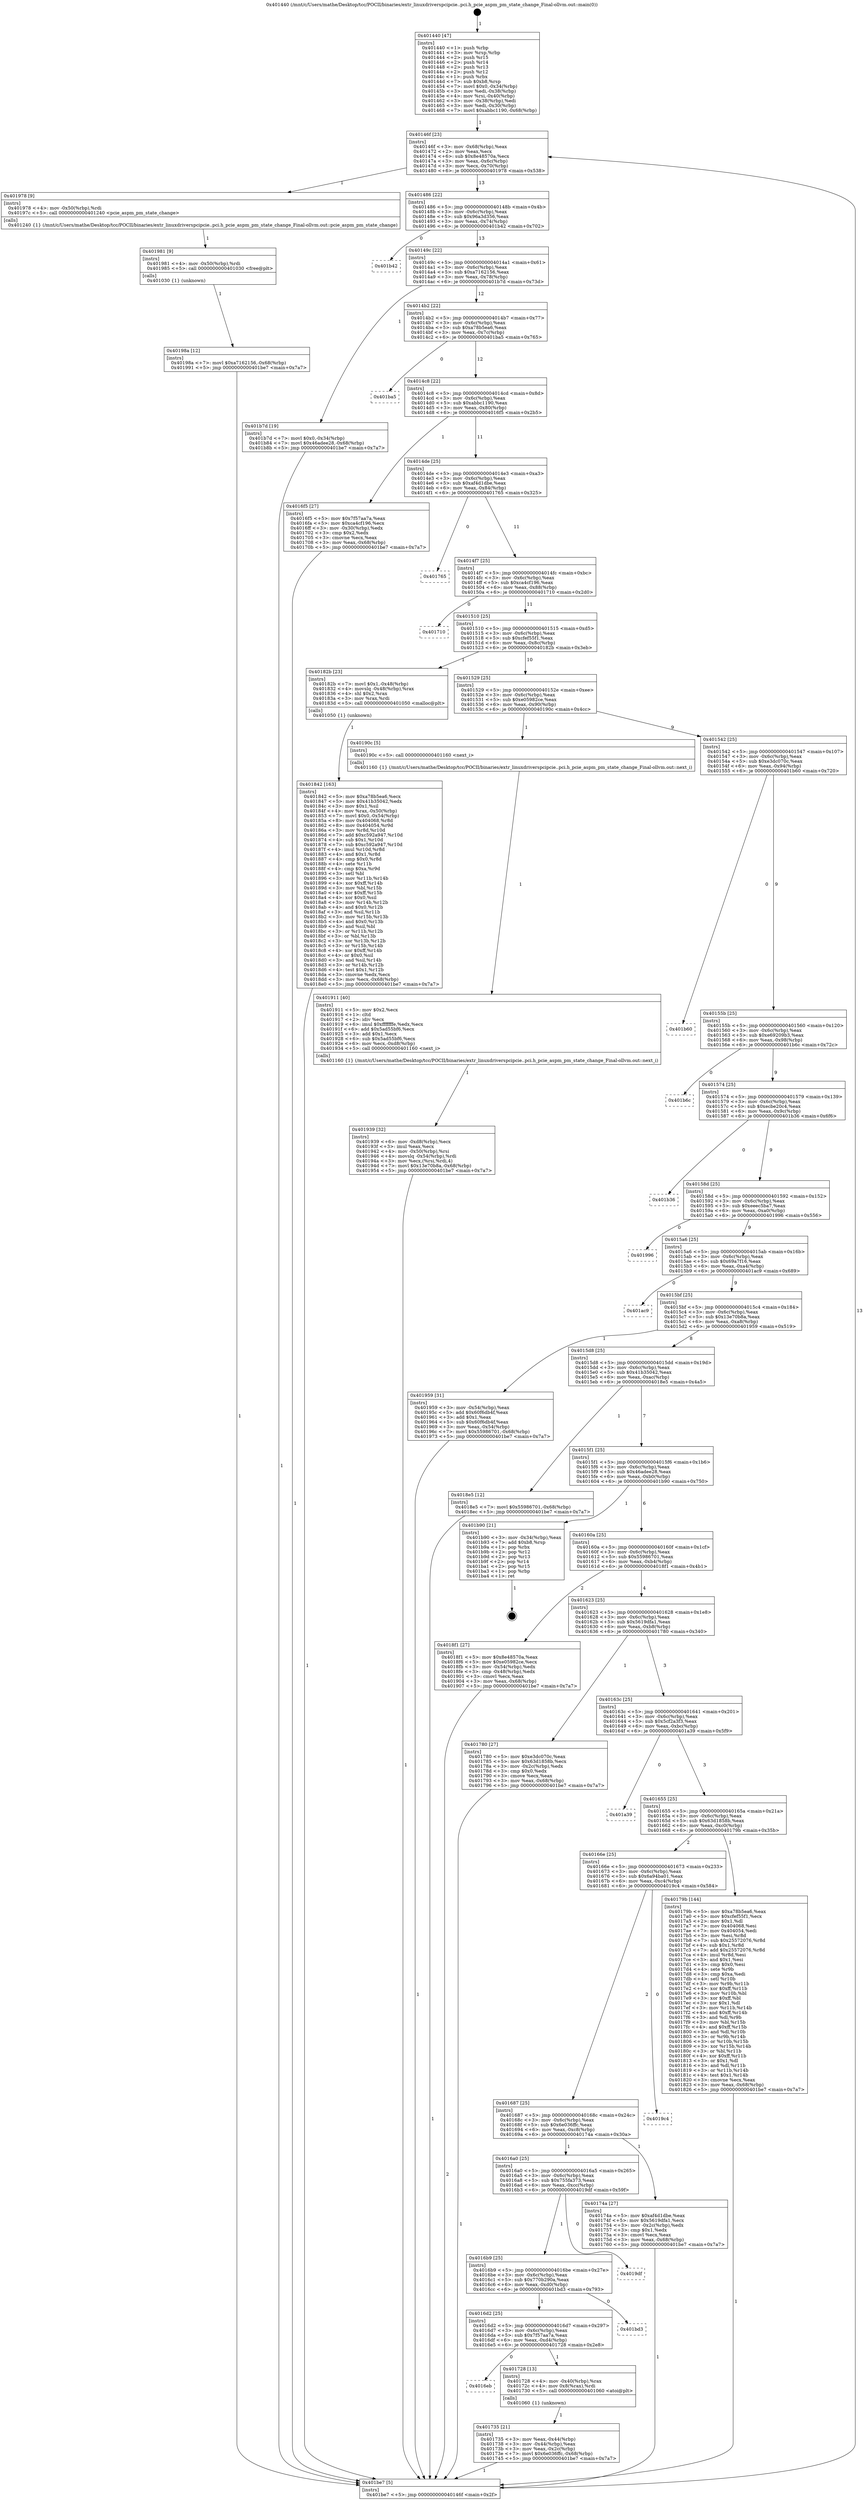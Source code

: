digraph "0x401440" {
  label = "0x401440 (/mnt/c/Users/mathe/Desktop/tcc/POCII/binaries/extr_linuxdriverspcipcie..pci.h_pcie_aspm_pm_state_change_Final-ollvm.out::main(0))"
  labelloc = "t"
  node[shape=record]

  Entry [label="",width=0.3,height=0.3,shape=circle,fillcolor=black,style=filled]
  "0x40146f" [label="{
     0x40146f [23]\l
     | [instrs]\l
     &nbsp;&nbsp;0x40146f \<+3\>: mov -0x68(%rbp),%eax\l
     &nbsp;&nbsp;0x401472 \<+2\>: mov %eax,%ecx\l
     &nbsp;&nbsp;0x401474 \<+6\>: sub $0x8e48570a,%ecx\l
     &nbsp;&nbsp;0x40147a \<+3\>: mov %eax,-0x6c(%rbp)\l
     &nbsp;&nbsp;0x40147d \<+3\>: mov %ecx,-0x70(%rbp)\l
     &nbsp;&nbsp;0x401480 \<+6\>: je 0000000000401978 \<main+0x538\>\l
  }"]
  "0x401978" [label="{
     0x401978 [9]\l
     | [instrs]\l
     &nbsp;&nbsp;0x401978 \<+4\>: mov -0x50(%rbp),%rdi\l
     &nbsp;&nbsp;0x40197c \<+5\>: call 0000000000401240 \<pcie_aspm_pm_state_change\>\l
     | [calls]\l
     &nbsp;&nbsp;0x401240 \{1\} (/mnt/c/Users/mathe/Desktop/tcc/POCII/binaries/extr_linuxdriverspcipcie..pci.h_pcie_aspm_pm_state_change_Final-ollvm.out::pcie_aspm_pm_state_change)\l
  }"]
  "0x401486" [label="{
     0x401486 [22]\l
     | [instrs]\l
     &nbsp;&nbsp;0x401486 \<+5\>: jmp 000000000040148b \<main+0x4b\>\l
     &nbsp;&nbsp;0x40148b \<+3\>: mov -0x6c(%rbp),%eax\l
     &nbsp;&nbsp;0x40148e \<+5\>: sub $0x96a3d356,%eax\l
     &nbsp;&nbsp;0x401493 \<+3\>: mov %eax,-0x74(%rbp)\l
     &nbsp;&nbsp;0x401496 \<+6\>: je 0000000000401b42 \<main+0x702\>\l
  }"]
  Exit [label="",width=0.3,height=0.3,shape=circle,fillcolor=black,style=filled,peripheries=2]
  "0x401b42" [label="{
     0x401b42\l
  }", style=dashed]
  "0x40149c" [label="{
     0x40149c [22]\l
     | [instrs]\l
     &nbsp;&nbsp;0x40149c \<+5\>: jmp 00000000004014a1 \<main+0x61\>\l
     &nbsp;&nbsp;0x4014a1 \<+3\>: mov -0x6c(%rbp),%eax\l
     &nbsp;&nbsp;0x4014a4 \<+5\>: sub $0xa7162156,%eax\l
     &nbsp;&nbsp;0x4014a9 \<+3\>: mov %eax,-0x78(%rbp)\l
     &nbsp;&nbsp;0x4014ac \<+6\>: je 0000000000401b7d \<main+0x73d\>\l
  }"]
  "0x40198a" [label="{
     0x40198a [12]\l
     | [instrs]\l
     &nbsp;&nbsp;0x40198a \<+7\>: movl $0xa7162156,-0x68(%rbp)\l
     &nbsp;&nbsp;0x401991 \<+5\>: jmp 0000000000401be7 \<main+0x7a7\>\l
  }"]
  "0x401b7d" [label="{
     0x401b7d [19]\l
     | [instrs]\l
     &nbsp;&nbsp;0x401b7d \<+7\>: movl $0x0,-0x34(%rbp)\l
     &nbsp;&nbsp;0x401b84 \<+7\>: movl $0x46adee28,-0x68(%rbp)\l
     &nbsp;&nbsp;0x401b8b \<+5\>: jmp 0000000000401be7 \<main+0x7a7\>\l
  }"]
  "0x4014b2" [label="{
     0x4014b2 [22]\l
     | [instrs]\l
     &nbsp;&nbsp;0x4014b2 \<+5\>: jmp 00000000004014b7 \<main+0x77\>\l
     &nbsp;&nbsp;0x4014b7 \<+3\>: mov -0x6c(%rbp),%eax\l
     &nbsp;&nbsp;0x4014ba \<+5\>: sub $0xa78b5ea6,%eax\l
     &nbsp;&nbsp;0x4014bf \<+3\>: mov %eax,-0x7c(%rbp)\l
     &nbsp;&nbsp;0x4014c2 \<+6\>: je 0000000000401ba5 \<main+0x765\>\l
  }"]
  "0x401981" [label="{
     0x401981 [9]\l
     | [instrs]\l
     &nbsp;&nbsp;0x401981 \<+4\>: mov -0x50(%rbp),%rdi\l
     &nbsp;&nbsp;0x401985 \<+5\>: call 0000000000401030 \<free@plt\>\l
     | [calls]\l
     &nbsp;&nbsp;0x401030 \{1\} (unknown)\l
  }"]
  "0x401ba5" [label="{
     0x401ba5\l
  }", style=dashed]
  "0x4014c8" [label="{
     0x4014c8 [22]\l
     | [instrs]\l
     &nbsp;&nbsp;0x4014c8 \<+5\>: jmp 00000000004014cd \<main+0x8d\>\l
     &nbsp;&nbsp;0x4014cd \<+3\>: mov -0x6c(%rbp),%eax\l
     &nbsp;&nbsp;0x4014d0 \<+5\>: sub $0xabbc1190,%eax\l
     &nbsp;&nbsp;0x4014d5 \<+3\>: mov %eax,-0x80(%rbp)\l
     &nbsp;&nbsp;0x4014d8 \<+6\>: je 00000000004016f5 \<main+0x2b5\>\l
  }"]
  "0x401939" [label="{
     0x401939 [32]\l
     | [instrs]\l
     &nbsp;&nbsp;0x401939 \<+6\>: mov -0xd8(%rbp),%ecx\l
     &nbsp;&nbsp;0x40193f \<+3\>: imul %eax,%ecx\l
     &nbsp;&nbsp;0x401942 \<+4\>: mov -0x50(%rbp),%rsi\l
     &nbsp;&nbsp;0x401946 \<+4\>: movslq -0x54(%rbp),%rdi\l
     &nbsp;&nbsp;0x40194a \<+3\>: mov %ecx,(%rsi,%rdi,4)\l
     &nbsp;&nbsp;0x40194d \<+7\>: movl $0x13e70b8a,-0x68(%rbp)\l
     &nbsp;&nbsp;0x401954 \<+5\>: jmp 0000000000401be7 \<main+0x7a7\>\l
  }"]
  "0x4016f5" [label="{
     0x4016f5 [27]\l
     | [instrs]\l
     &nbsp;&nbsp;0x4016f5 \<+5\>: mov $0x7f57aa7a,%eax\l
     &nbsp;&nbsp;0x4016fa \<+5\>: mov $0xca4cf196,%ecx\l
     &nbsp;&nbsp;0x4016ff \<+3\>: mov -0x30(%rbp),%edx\l
     &nbsp;&nbsp;0x401702 \<+3\>: cmp $0x2,%edx\l
     &nbsp;&nbsp;0x401705 \<+3\>: cmovne %ecx,%eax\l
     &nbsp;&nbsp;0x401708 \<+3\>: mov %eax,-0x68(%rbp)\l
     &nbsp;&nbsp;0x40170b \<+5\>: jmp 0000000000401be7 \<main+0x7a7\>\l
  }"]
  "0x4014de" [label="{
     0x4014de [25]\l
     | [instrs]\l
     &nbsp;&nbsp;0x4014de \<+5\>: jmp 00000000004014e3 \<main+0xa3\>\l
     &nbsp;&nbsp;0x4014e3 \<+3\>: mov -0x6c(%rbp),%eax\l
     &nbsp;&nbsp;0x4014e6 \<+5\>: sub $0xaf4d1dbe,%eax\l
     &nbsp;&nbsp;0x4014eb \<+6\>: mov %eax,-0x84(%rbp)\l
     &nbsp;&nbsp;0x4014f1 \<+6\>: je 0000000000401765 \<main+0x325\>\l
  }"]
  "0x401be7" [label="{
     0x401be7 [5]\l
     | [instrs]\l
     &nbsp;&nbsp;0x401be7 \<+5\>: jmp 000000000040146f \<main+0x2f\>\l
  }"]
  "0x401440" [label="{
     0x401440 [47]\l
     | [instrs]\l
     &nbsp;&nbsp;0x401440 \<+1\>: push %rbp\l
     &nbsp;&nbsp;0x401441 \<+3\>: mov %rsp,%rbp\l
     &nbsp;&nbsp;0x401444 \<+2\>: push %r15\l
     &nbsp;&nbsp;0x401446 \<+2\>: push %r14\l
     &nbsp;&nbsp;0x401448 \<+2\>: push %r13\l
     &nbsp;&nbsp;0x40144a \<+2\>: push %r12\l
     &nbsp;&nbsp;0x40144c \<+1\>: push %rbx\l
     &nbsp;&nbsp;0x40144d \<+7\>: sub $0xb8,%rsp\l
     &nbsp;&nbsp;0x401454 \<+7\>: movl $0x0,-0x34(%rbp)\l
     &nbsp;&nbsp;0x40145b \<+3\>: mov %edi,-0x38(%rbp)\l
     &nbsp;&nbsp;0x40145e \<+4\>: mov %rsi,-0x40(%rbp)\l
     &nbsp;&nbsp;0x401462 \<+3\>: mov -0x38(%rbp),%edi\l
     &nbsp;&nbsp;0x401465 \<+3\>: mov %edi,-0x30(%rbp)\l
     &nbsp;&nbsp;0x401468 \<+7\>: movl $0xabbc1190,-0x68(%rbp)\l
  }"]
  "0x401911" [label="{
     0x401911 [40]\l
     | [instrs]\l
     &nbsp;&nbsp;0x401911 \<+5\>: mov $0x2,%ecx\l
     &nbsp;&nbsp;0x401916 \<+1\>: cltd\l
     &nbsp;&nbsp;0x401917 \<+2\>: idiv %ecx\l
     &nbsp;&nbsp;0x401919 \<+6\>: imul $0xfffffffe,%edx,%ecx\l
     &nbsp;&nbsp;0x40191f \<+6\>: add $0x5ad55bf6,%ecx\l
     &nbsp;&nbsp;0x401925 \<+3\>: add $0x1,%ecx\l
     &nbsp;&nbsp;0x401928 \<+6\>: sub $0x5ad55bf6,%ecx\l
     &nbsp;&nbsp;0x40192e \<+6\>: mov %ecx,-0xd8(%rbp)\l
     &nbsp;&nbsp;0x401934 \<+5\>: call 0000000000401160 \<next_i\>\l
     | [calls]\l
     &nbsp;&nbsp;0x401160 \{1\} (/mnt/c/Users/mathe/Desktop/tcc/POCII/binaries/extr_linuxdriverspcipcie..pci.h_pcie_aspm_pm_state_change_Final-ollvm.out::next_i)\l
  }"]
  "0x401765" [label="{
     0x401765\l
  }", style=dashed]
  "0x4014f7" [label="{
     0x4014f7 [25]\l
     | [instrs]\l
     &nbsp;&nbsp;0x4014f7 \<+5\>: jmp 00000000004014fc \<main+0xbc\>\l
     &nbsp;&nbsp;0x4014fc \<+3\>: mov -0x6c(%rbp),%eax\l
     &nbsp;&nbsp;0x4014ff \<+5\>: sub $0xca4cf196,%eax\l
     &nbsp;&nbsp;0x401504 \<+6\>: mov %eax,-0x88(%rbp)\l
     &nbsp;&nbsp;0x40150a \<+6\>: je 0000000000401710 \<main+0x2d0\>\l
  }"]
  "0x401842" [label="{
     0x401842 [163]\l
     | [instrs]\l
     &nbsp;&nbsp;0x401842 \<+5\>: mov $0xa78b5ea6,%ecx\l
     &nbsp;&nbsp;0x401847 \<+5\>: mov $0x41b35042,%edx\l
     &nbsp;&nbsp;0x40184c \<+3\>: mov $0x1,%sil\l
     &nbsp;&nbsp;0x40184f \<+4\>: mov %rax,-0x50(%rbp)\l
     &nbsp;&nbsp;0x401853 \<+7\>: movl $0x0,-0x54(%rbp)\l
     &nbsp;&nbsp;0x40185a \<+8\>: mov 0x404068,%r8d\l
     &nbsp;&nbsp;0x401862 \<+8\>: mov 0x404054,%r9d\l
     &nbsp;&nbsp;0x40186a \<+3\>: mov %r8d,%r10d\l
     &nbsp;&nbsp;0x40186d \<+7\>: add $0xc592a947,%r10d\l
     &nbsp;&nbsp;0x401874 \<+4\>: sub $0x1,%r10d\l
     &nbsp;&nbsp;0x401878 \<+7\>: sub $0xc592a947,%r10d\l
     &nbsp;&nbsp;0x40187f \<+4\>: imul %r10d,%r8d\l
     &nbsp;&nbsp;0x401883 \<+4\>: and $0x1,%r8d\l
     &nbsp;&nbsp;0x401887 \<+4\>: cmp $0x0,%r8d\l
     &nbsp;&nbsp;0x40188b \<+4\>: sete %r11b\l
     &nbsp;&nbsp;0x40188f \<+4\>: cmp $0xa,%r9d\l
     &nbsp;&nbsp;0x401893 \<+3\>: setl %bl\l
     &nbsp;&nbsp;0x401896 \<+3\>: mov %r11b,%r14b\l
     &nbsp;&nbsp;0x401899 \<+4\>: xor $0xff,%r14b\l
     &nbsp;&nbsp;0x40189d \<+3\>: mov %bl,%r15b\l
     &nbsp;&nbsp;0x4018a0 \<+4\>: xor $0xff,%r15b\l
     &nbsp;&nbsp;0x4018a4 \<+4\>: xor $0x0,%sil\l
     &nbsp;&nbsp;0x4018a8 \<+3\>: mov %r14b,%r12b\l
     &nbsp;&nbsp;0x4018ab \<+4\>: and $0x0,%r12b\l
     &nbsp;&nbsp;0x4018af \<+3\>: and %sil,%r11b\l
     &nbsp;&nbsp;0x4018b2 \<+3\>: mov %r15b,%r13b\l
     &nbsp;&nbsp;0x4018b5 \<+4\>: and $0x0,%r13b\l
     &nbsp;&nbsp;0x4018b9 \<+3\>: and %sil,%bl\l
     &nbsp;&nbsp;0x4018bc \<+3\>: or %r11b,%r12b\l
     &nbsp;&nbsp;0x4018bf \<+3\>: or %bl,%r13b\l
     &nbsp;&nbsp;0x4018c2 \<+3\>: xor %r13b,%r12b\l
     &nbsp;&nbsp;0x4018c5 \<+3\>: or %r15b,%r14b\l
     &nbsp;&nbsp;0x4018c8 \<+4\>: xor $0xff,%r14b\l
     &nbsp;&nbsp;0x4018cc \<+4\>: or $0x0,%sil\l
     &nbsp;&nbsp;0x4018d0 \<+3\>: and %sil,%r14b\l
     &nbsp;&nbsp;0x4018d3 \<+3\>: or %r14b,%r12b\l
     &nbsp;&nbsp;0x4018d6 \<+4\>: test $0x1,%r12b\l
     &nbsp;&nbsp;0x4018da \<+3\>: cmovne %edx,%ecx\l
     &nbsp;&nbsp;0x4018dd \<+3\>: mov %ecx,-0x68(%rbp)\l
     &nbsp;&nbsp;0x4018e0 \<+5\>: jmp 0000000000401be7 \<main+0x7a7\>\l
  }"]
  "0x401710" [label="{
     0x401710\l
  }", style=dashed]
  "0x401510" [label="{
     0x401510 [25]\l
     | [instrs]\l
     &nbsp;&nbsp;0x401510 \<+5\>: jmp 0000000000401515 \<main+0xd5\>\l
     &nbsp;&nbsp;0x401515 \<+3\>: mov -0x6c(%rbp),%eax\l
     &nbsp;&nbsp;0x401518 \<+5\>: sub $0xcfef55f1,%eax\l
     &nbsp;&nbsp;0x40151d \<+6\>: mov %eax,-0x8c(%rbp)\l
     &nbsp;&nbsp;0x401523 \<+6\>: je 000000000040182b \<main+0x3eb\>\l
  }"]
  "0x401735" [label="{
     0x401735 [21]\l
     | [instrs]\l
     &nbsp;&nbsp;0x401735 \<+3\>: mov %eax,-0x44(%rbp)\l
     &nbsp;&nbsp;0x401738 \<+3\>: mov -0x44(%rbp),%eax\l
     &nbsp;&nbsp;0x40173b \<+3\>: mov %eax,-0x2c(%rbp)\l
     &nbsp;&nbsp;0x40173e \<+7\>: movl $0x6e036ffc,-0x68(%rbp)\l
     &nbsp;&nbsp;0x401745 \<+5\>: jmp 0000000000401be7 \<main+0x7a7\>\l
  }"]
  "0x40182b" [label="{
     0x40182b [23]\l
     | [instrs]\l
     &nbsp;&nbsp;0x40182b \<+7\>: movl $0x1,-0x48(%rbp)\l
     &nbsp;&nbsp;0x401832 \<+4\>: movslq -0x48(%rbp),%rax\l
     &nbsp;&nbsp;0x401836 \<+4\>: shl $0x2,%rax\l
     &nbsp;&nbsp;0x40183a \<+3\>: mov %rax,%rdi\l
     &nbsp;&nbsp;0x40183d \<+5\>: call 0000000000401050 \<malloc@plt\>\l
     | [calls]\l
     &nbsp;&nbsp;0x401050 \{1\} (unknown)\l
  }"]
  "0x401529" [label="{
     0x401529 [25]\l
     | [instrs]\l
     &nbsp;&nbsp;0x401529 \<+5\>: jmp 000000000040152e \<main+0xee\>\l
     &nbsp;&nbsp;0x40152e \<+3\>: mov -0x6c(%rbp),%eax\l
     &nbsp;&nbsp;0x401531 \<+5\>: sub $0xe05982ce,%eax\l
     &nbsp;&nbsp;0x401536 \<+6\>: mov %eax,-0x90(%rbp)\l
     &nbsp;&nbsp;0x40153c \<+6\>: je 000000000040190c \<main+0x4cc\>\l
  }"]
  "0x4016eb" [label="{
     0x4016eb\l
  }", style=dashed]
  "0x40190c" [label="{
     0x40190c [5]\l
     | [instrs]\l
     &nbsp;&nbsp;0x40190c \<+5\>: call 0000000000401160 \<next_i\>\l
     | [calls]\l
     &nbsp;&nbsp;0x401160 \{1\} (/mnt/c/Users/mathe/Desktop/tcc/POCII/binaries/extr_linuxdriverspcipcie..pci.h_pcie_aspm_pm_state_change_Final-ollvm.out::next_i)\l
  }"]
  "0x401542" [label="{
     0x401542 [25]\l
     | [instrs]\l
     &nbsp;&nbsp;0x401542 \<+5\>: jmp 0000000000401547 \<main+0x107\>\l
     &nbsp;&nbsp;0x401547 \<+3\>: mov -0x6c(%rbp),%eax\l
     &nbsp;&nbsp;0x40154a \<+5\>: sub $0xe3dc070c,%eax\l
     &nbsp;&nbsp;0x40154f \<+6\>: mov %eax,-0x94(%rbp)\l
     &nbsp;&nbsp;0x401555 \<+6\>: je 0000000000401b60 \<main+0x720\>\l
  }"]
  "0x401728" [label="{
     0x401728 [13]\l
     | [instrs]\l
     &nbsp;&nbsp;0x401728 \<+4\>: mov -0x40(%rbp),%rax\l
     &nbsp;&nbsp;0x40172c \<+4\>: mov 0x8(%rax),%rdi\l
     &nbsp;&nbsp;0x401730 \<+5\>: call 0000000000401060 \<atoi@plt\>\l
     | [calls]\l
     &nbsp;&nbsp;0x401060 \{1\} (unknown)\l
  }"]
  "0x401b60" [label="{
     0x401b60\l
  }", style=dashed]
  "0x40155b" [label="{
     0x40155b [25]\l
     | [instrs]\l
     &nbsp;&nbsp;0x40155b \<+5\>: jmp 0000000000401560 \<main+0x120\>\l
     &nbsp;&nbsp;0x401560 \<+3\>: mov -0x6c(%rbp),%eax\l
     &nbsp;&nbsp;0x401563 \<+5\>: sub $0xe69209b3,%eax\l
     &nbsp;&nbsp;0x401568 \<+6\>: mov %eax,-0x98(%rbp)\l
     &nbsp;&nbsp;0x40156e \<+6\>: je 0000000000401b6c \<main+0x72c\>\l
  }"]
  "0x4016d2" [label="{
     0x4016d2 [25]\l
     | [instrs]\l
     &nbsp;&nbsp;0x4016d2 \<+5\>: jmp 00000000004016d7 \<main+0x297\>\l
     &nbsp;&nbsp;0x4016d7 \<+3\>: mov -0x6c(%rbp),%eax\l
     &nbsp;&nbsp;0x4016da \<+5\>: sub $0x7f57aa7a,%eax\l
     &nbsp;&nbsp;0x4016df \<+6\>: mov %eax,-0xd4(%rbp)\l
     &nbsp;&nbsp;0x4016e5 \<+6\>: je 0000000000401728 \<main+0x2e8\>\l
  }"]
  "0x401b6c" [label="{
     0x401b6c\l
  }", style=dashed]
  "0x401574" [label="{
     0x401574 [25]\l
     | [instrs]\l
     &nbsp;&nbsp;0x401574 \<+5\>: jmp 0000000000401579 \<main+0x139\>\l
     &nbsp;&nbsp;0x401579 \<+3\>: mov -0x6c(%rbp),%eax\l
     &nbsp;&nbsp;0x40157c \<+5\>: sub $0xecbe20c4,%eax\l
     &nbsp;&nbsp;0x401581 \<+6\>: mov %eax,-0x9c(%rbp)\l
     &nbsp;&nbsp;0x401587 \<+6\>: je 0000000000401b36 \<main+0x6f6\>\l
  }"]
  "0x401bd3" [label="{
     0x401bd3\l
  }", style=dashed]
  "0x401b36" [label="{
     0x401b36\l
  }", style=dashed]
  "0x40158d" [label="{
     0x40158d [25]\l
     | [instrs]\l
     &nbsp;&nbsp;0x40158d \<+5\>: jmp 0000000000401592 \<main+0x152\>\l
     &nbsp;&nbsp;0x401592 \<+3\>: mov -0x6c(%rbp),%eax\l
     &nbsp;&nbsp;0x401595 \<+5\>: sub $0xeeec5ba7,%eax\l
     &nbsp;&nbsp;0x40159a \<+6\>: mov %eax,-0xa0(%rbp)\l
     &nbsp;&nbsp;0x4015a0 \<+6\>: je 0000000000401996 \<main+0x556\>\l
  }"]
  "0x4016b9" [label="{
     0x4016b9 [25]\l
     | [instrs]\l
     &nbsp;&nbsp;0x4016b9 \<+5\>: jmp 00000000004016be \<main+0x27e\>\l
     &nbsp;&nbsp;0x4016be \<+3\>: mov -0x6c(%rbp),%eax\l
     &nbsp;&nbsp;0x4016c1 \<+5\>: sub $0x770b290a,%eax\l
     &nbsp;&nbsp;0x4016c6 \<+6\>: mov %eax,-0xd0(%rbp)\l
     &nbsp;&nbsp;0x4016cc \<+6\>: je 0000000000401bd3 \<main+0x793\>\l
  }"]
  "0x401996" [label="{
     0x401996\l
  }", style=dashed]
  "0x4015a6" [label="{
     0x4015a6 [25]\l
     | [instrs]\l
     &nbsp;&nbsp;0x4015a6 \<+5\>: jmp 00000000004015ab \<main+0x16b\>\l
     &nbsp;&nbsp;0x4015ab \<+3\>: mov -0x6c(%rbp),%eax\l
     &nbsp;&nbsp;0x4015ae \<+5\>: sub $0x69a7f16,%eax\l
     &nbsp;&nbsp;0x4015b3 \<+6\>: mov %eax,-0xa4(%rbp)\l
     &nbsp;&nbsp;0x4015b9 \<+6\>: je 0000000000401ac9 \<main+0x689\>\l
  }"]
  "0x4019df" [label="{
     0x4019df\l
  }", style=dashed]
  "0x401ac9" [label="{
     0x401ac9\l
  }", style=dashed]
  "0x4015bf" [label="{
     0x4015bf [25]\l
     | [instrs]\l
     &nbsp;&nbsp;0x4015bf \<+5\>: jmp 00000000004015c4 \<main+0x184\>\l
     &nbsp;&nbsp;0x4015c4 \<+3\>: mov -0x6c(%rbp),%eax\l
     &nbsp;&nbsp;0x4015c7 \<+5\>: sub $0x13e70b8a,%eax\l
     &nbsp;&nbsp;0x4015cc \<+6\>: mov %eax,-0xa8(%rbp)\l
     &nbsp;&nbsp;0x4015d2 \<+6\>: je 0000000000401959 \<main+0x519\>\l
  }"]
  "0x4016a0" [label="{
     0x4016a0 [25]\l
     | [instrs]\l
     &nbsp;&nbsp;0x4016a0 \<+5\>: jmp 00000000004016a5 \<main+0x265\>\l
     &nbsp;&nbsp;0x4016a5 \<+3\>: mov -0x6c(%rbp),%eax\l
     &nbsp;&nbsp;0x4016a8 \<+5\>: sub $0x755fa373,%eax\l
     &nbsp;&nbsp;0x4016ad \<+6\>: mov %eax,-0xcc(%rbp)\l
     &nbsp;&nbsp;0x4016b3 \<+6\>: je 00000000004019df \<main+0x59f\>\l
  }"]
  "0x401959" [label="{
     0x401959 [31]\l
     | [instrs]\l
     &nbsp;&nbsp;0x401959 \<+3\>: mov -0x54(%rbp),%eax\l
     &nbsp;&nbsp;0x40195c \<+5\>: add $0x60f6db4f,%eax\l
     &nbsp;&nbsp;0x401961 \<+3\>: add $0x1,%eax\l
     &nbsp;&nbsp;0x401964 \<+5\>: sub $0x60f6db4f,%eax\l
     &nbsp;&nbsp;0x401969 \<+3\>: mov %eax,-0x54(%rbp)\l
     &nbsp;&nbsp;0x40196c \<+7\>: movl $0x55986701,-0x68(%rbp)\l
     &nbsp;&nbsp;0x401973 \<+5\>: jmp 0000000000401be7 \<main+0x7a7\>\l
  }"]
  "0x4015d8" [label="{
     0x4015d8 [25]\l
     | [instrs]\l
     &nbsp;&nbsp;0x4015d8 \<+5\>: jmp 00000000004015dd \<main+0x19d\>\l
     &nbsp;&nbsp;0x4015dd \<+3\>: mov -0x6c(%rbp),%eax\l
     &nbsp;&nbsp;0x4015e0 \<+5\>: sub $0x41b35042,%eax\l
     &nbsp;&nbsp;0x4015e5 \<+6\>: mov %eax,-0xac(%rbp)\l
     &nbsp;&nbsp;0x4015eb \<+6\>: je 00000000004018e5 \<main+0x4a5\>\l
  }"]
  "0x40174a" [label="{
     0x40174a [27]\l
     | [instrs]\l
     &nbsp;&nbsp;0x40174a \<+5\>: mov $0xaf4d1dbe,%eax\l
     &nbsp;&nbsp;0x40174f \<+5\>: mov $0x5619dfa1,%ecx\l
     &nbsp;&nbsp;0x401754 \<+3\>: mov -0x2c(%rbp),%edx\l
     &nbsp;&nbsp;0x401757 \<+3\>: cmp $0x1,%edx\l
     &nbsp;&nbsp;0x40175a \<+3\>: cmovl %ecx,%eax\l
     &nbsp;&nbsp;0x40175d \<+3\>: mov %eax,-0x68(%rbp)\l
     &nbsp;&nbsp;0x401760 \<+5\>: jmp 0000000000401be7 \<main+0x7a7\>\l
  }"]
  "0x4018e5" [label="{
     0x4018e5 [12]\l
     | [instrs]\l
     &nbsp;&nbsp;0x4018e5 \<+7\>: movl $0x55986701,-0x68(%rbp)\l
     &nbsp;&nbsp;0x4018ec \<+5\>: jmp 0000000000401be7 \<main+0x7a7\>\l
  }"]
  "0x4015f1" [label="{
     0x4015f1 [25]\l
     | [instrs]\l
     &nbsp;&nbsp;0x4015f1 \<+5\>: jmp 00000000004015f6 \<main+0x1b6\>\l
     &nbsp;&nbsp;0x4015f6 \<+3\>: mov -0x6c(%rbp),%eax\l
     &nbsp;&nbsp;0x4015f9 \<+5\>: sub $0x46adee28,%eax\l
     &nbsp;&nbsp;0x4015fe \<+6\>: mov %eax,-0xb0(%rbp)\l
     &nbsp;&nbsp;0x401604 \<+6\>: je 0000000000401b90 \<main+0x750\>\l
  }"]
  "0x401687" [label="{
     0x401687 [25]\l
     | [instrs]\l
     &nbsp;&nbsp;0x401687 \<+5\>: jmp 000000000040168c \<main+0x24c\>\l
     &nbsp;&nbsp;0x40168c \<+3\>: mov -0x6c(%rbp),%eax\l
     &nbsp;&nbsp;0x40168f \<+5\>: sub $0x6e036ffc,%eax\l
     &nbsp;&nbsp;0x401694 \<+6\>: mov %eax,-0xc8(%rbp)\l
     &nbsp;&nbsp;0x40169a \<+6\>: je 000000000040174a \<main+0x30a\>\l
  }"]
  "0x401b90" [label="{
     0x401b90 [21]\l
     | [instrs]\l
     &nbsp;&nbsp;0x401b90 \<+3\>: mov -0x34(%rbp),%eax\l
     &nbsp;&nbsp;0x401b93 \<+7\>: add $0xb8,%rsp\l
     &nbsp;&nbsp;0x401b9a \<+1\>: pop %rbx\l
     &nbsp;&nbsp;0x401b9b \<+2\>: pop %r12\l
     &nbsp;&nbsp;0x401b9d \<+2\>: pop %r13\l
     &nbsp;&nbsp;0x401b9f \<+2\>: pop %r14\l
     &nbsp;&nbsp;0x401ba1 \<+2\>: pop %r15\l
     &nbsp;&nbsp;0x401ba3 \<+1\>: pop %rbp\l
     &nbsp;&nbsp;0x401ba4 \<+1\>: ret\l
  }"]
  "0x40160a" [label="{
     0x40160a [25]\l
     | [instrs]\l
     &nbsp;&nbsp;0x40160a \<+5\>: jmp 000000000040160f \<main+0x1cf\>\l
     &nbsp;&nbsp;0x40160f \<+3\>: mov -0x6c(%rbp),%eax\l
     &nbsp;&nbsp;0x401612 \<+5\>: sub $0x55986701,%eax\l
     &nbsp;&nbsp;0x401617 \<+6\>: mov %eax,-0xb4(%rbp)\l
     &nbsp;&nbsp;0x40161d \<+6\>: je 00000000004018f1 \<main+0x4b1\>\l
  }"]
  "0x4019c4" [label="{
     0x4019c4\l
  }", style=dashed]
  "0x4018f1" [label="{
     0x4018f1 [27]\l
     | [instrs]\l
     &nbsp;&nbsp;0x4018f1 \<+5\>: mov $0x8e48570a,%eax\l
     &nbsp;&nbsp;0x4018f6 \<+5\>: mov $0xe05982ce,%ecx\l
     &nbsp;&nbsp;0x4018fb \<+3\>: mov -0x54(%rbp),%edx\l
     &nbsp;&nbsp;0x4018fe \<+3\>: cmp -0x48(%rbp),%edx\l
     &nbsp;&nbsp;0x401901 \<+3\>: cmovl %ecx,%eax\l
     &nbsp;&nbsp;0x401904 \<+3\>: mov %eax,-0x68(%rbp)\l
     &nbsp;&nbsp;0x401907 \<+5\>: jmp 0000000000401be7 \<main+0x7a7\>\l
  }"]
  "0x401623" [label="{
     0x401623 [25]\l
     | [instrs]\l
     &nbsp;&nbsp;0x401623 \<+5\>: jmp 0000000000401628 \<main+0x1e8\>\l
     &nbsp;&nbsp;0x401628 \<+3\>: mov -0x6c(%rbp),%eax\l
     &nbsp;&nbsp;0x40162b \<+5\>: sub $0x5619dfa1,%eax\l
     &nbsp;&nbsp;0x401630 \<+6\>: mov %eax,-0xb8(%rbp)\l
     &nbsp;&nbsp;0x401636 \<+6\>: je 0000000000401780 \<main+0x340\>\l
  }"]
  "0x40166e" [label="{
     0x40166e [25]\l
     | [instrs]\l
     &nbsp;&nbsp;0x40166e \<+5\>: jmp 0000000000401673 \<main+0x233\>\l
     &nbsp;&nbsp;0x401673 \<+3\>: mov -0x6c(%rbp),%eax\l
     &nbsp;&nbsp;0x401676 \<+5\>: sub $0x6a94ba01,%eax\l
     &nbsp;&nbsp;0x40167b \<+6\>: mov %eax,-0xc4(%rbp)\l
     &nbsp;&nbsp;0x401681 \<+6\>: je 00000000004019c4 \<main+0x584\>\l
  }"]
  "0x401780" [label="{
     0x401780 [27]\l
     | [instrs]\l
     &nbsp;&nbsp;0x401780 \<+5\>: mov $0xe3dc070c,%eax\l
     &nbsp;&nbsp;0x401785 \<+5\>: mov $0x63d1858b,%ecx\l
     &nbsp;&nbsp;0x40178a \<+3\>: mov -0x2c(%rbp),%edx\l
     &nbsp;&nbsp;0x40178d \<+3\>: cmp $0x0,%edx\l
     &nbsp;&nbsp;0x401790 \<+3\>: cmove %ecx,%eax\l
     &nbsp;&nbsp;0x401793 \<+3\>: mov %eax,-0x68(%rbp)\l
     &nbsp;&nbsp;0x401796 \<+5\>: jmp 0000000000401be7 \<main+0x7a7\>\l
  }"]
  "0x40163c" [label="{
     0x40163c [25]\l
     | [instrs]\l
     &nbsp;&nbsp;0x40163c \<+5\>: jmp 0000000000401641 \<main+0x201\>\l
     &nbsp;&nbsp;0x401641 \<+3\>: mov -0x6c(%rbp),%eax\l
     &nbsp;&nbsp;0x401644 \<+5\>: sub $0x5cf2a3f3,%eax\l
     &nbsp;&nbsp;0x401649 \<+6\>: mov %eax,-0xbc(%rbp)\l
     &nbsp;&nbsp;0x40164f \<+6\>: je 0000000000401a39 \<main+0x5f9\>\l
  }"]
  "0x40179b" [label="{
     0x40179b [144]\l
     | [instrs]\l
     &nbsp;&nbsp;0x40179b \<+5\>: mov $0xa78b5ea6,%eax\l
     &nbsp;&nbsp;0x4017a0 \<+5\>: mov $0xcfef55f1,%ecx\l
     &nbsp;&nbsp;0x4017a5 \<+2\>: mov $0x1,%dl\l
     &nbsp;&nbsp;0x4017a7 \<+7\>: mov 0x404068,%esi\l
     &nbsp;&nbsp;0x4017ae \<+7\>: mov 0x404054,%edi\l
     &nbsp;&nbsp;0x4017b5 \<+3\>: mov %esi,%r8d\l
     &nbsp;&nbsp;0x4017b8 \<+7\>: sub $0x25572076,%r8d\l
     &nbsp;&nbsp;0x4017bf \<+4\>: sub $0x1,%r8d\l
     &nbsp;&nbsp;0x4017c3 \<+7\>: add $0x25572076,%r8d\l
     &nbsp;&nbsp;0x4017ca \<+4\>: imul %r8d,%esi\l
     &nbsp;&nbsp;0x4017ce \<+3\>: and $0x1,%esi\l
     &nbsp;&nbsp;0x4017d1 \<+3\>: cmp $0x0,%esi\l
     &nbsp;&nbsp;0x4017d4 \<+4\>: sete %r9b\l
     &nbsp;&nbsp;0x4017d8 \<+3\>: cmp $0xa,%edi\l
     &nbsp;&nbsp;0x4017db \<+4\>: setl %r10b\l
     &nbsp;&nbsp;0x4017df \<+3\>: mov %r9b,%r11b\l
     &nbsp;&nbsp;0x4017e2 \<+4\>: xor $0xff,%r11b\l
     &nbsp;&nbsp;0x4017e6 \<+3\>: mov %r10b,%bl\l
     &nbsp;&nbsp;0x4017e9 \<+3\>: xor $0xff,%bl\l
     &nbsp;&nbsp;0x4017ec \<+3\>: xor $0x1,%dl\l
     &nbsp;&nbsp;0x4017ef \<+3\>: mov %r11b,%r14b\l
     &nbsp;&nbsp;0x4017f2 \<+4\>: and $0xff,%r14b\l
     &nbsp;&nbsp;0x4017f6 \<+3\>: and %dl,%r9b\l
     &nbsp;&nbsp;0x4017f9 \<+3\>: mov %bl,%r15b\l
     &nbsp;&nbsp;0x4017fc \<+4\>: and $0xff,%r15b\l
     &nbsp;&nbsp;0x401800 \<+3\>: and %dl,%r10b\l
     &nbsp;&nbsp;0x401803 \<+3\>: or %r9b,%r14b\l
     &nbsp;&nbsp;0x401806 \<+3\>: or %r10b,%r15b\l
     &nbsp;&nbsp;0x401809 \<+3\>: xor %r15b,%r14b\l
     &nbsp;&nbsp;0x40180c \<+3\>: or %bl,%r11b\l
     &nbsp;&nbsp;0x40180f \<+4\>: xor $0xff,%r11b\l
     &nbsp;&nbsp;0x401813 \<+3\>: or $0x1,%dl\l
     &nbsp;&nbsp;0x401816 \<+3\>: and %dl,%r11b\l
     &nbsp;&nbsp;0x401819 \<+3\>: or %r11b,%r14b\l
     &nbsp;&nbsp;0x40181c \<+4\>: test $0x1,%r14b\l
     &nbsp;&nbsp;0x401820 \<+3\>: cmovne %ecx,%eax\l
     &nbsp;&nbsp;0x401823 \<+3\>: mov %eax,-0x68(%rbp)\l
     &nbsp;&nbsp;0x401826 \<+5\>: jmp 0000000000401be7 \<main+0x7a7\>\l
  }"]
  "0x401a39" [label="{
     0x401a39\l
  }", style=dashed]
  "0x401655" [label="{
     0x401655 [25]\l
     | [instrs]\l
     &nbsp;&nbsp;0x401655 \<+5\>: jmp 000000000040165a \<main+0x21a\>\l
     &nbsp;&nbsp;0x40165a \<+3\>: mov -0x6c(%rbp),%eax\l
     &nbsp;&nbsp;0x40165d \<+5\>: sub $0x63d1858b,%eax\l
     &nbsp;&nbsp;0x401662 \<+6\>: mov %eax,-0xc0(%rbp)\l
     &nbsp;&nbsp;0x401668 \<+6\>: je 000000000040179b \<main+0x35b\>\l
  }"]
  Entry -> "0x401440" [label=" 1"]
  "0x40146f" -> "0x401978" [label=" 1"]
  "0x40146f" -> "0x401486" [label=" 13"]
  "0x401b90" -> Exit [label=" 1"]
  "0x401486" -> "0x401b42" [label=" 0"]
  "0x401486" -> "0x40149c" [label=" 13"]
  "0x401b7d" -> "0x401be7" [label=" 1"]
  "0x40149c" -> "0x401b7d" [label=" 1"]
  "0x40149c" -> "0x4014b2" [label=" 12"]
  "0x40198a" -> "0x401be7" [label=" 1"]
  "0x4014b2" -> "0x401ba5" [label=" 0"]
  "0x4014b2" -> "0x4014c8" [label=" 12"]
  "0x401981" -> "0x40198a" [label=" 1"]
  "0x4014c8" -> "0x4016f5" [label=" 1"]
  "0x4014c8" -> "0x4014de" [label=" 11"]
  "0x4016f5" -> "0x401be7" [label=" 1"]
  "0x401440" -> "0x40146f" [label=" 1"]
  "0x401be7" -> "0x40146f" [label=" 13"]
  "0x401978" -> "0x401981" [label=" 1"]
  "0x4014de" -> "0x401765" [label=" 0"]
  "0x4014de" -> "0x4014f7" [label=" 11"]
  "0x401959" -> "0x401be7" [label=" 1"]
  "0x4014f7" -> "0x401710" [label=" 0"]
  "0x4014f7" -> "0x401510" [label=" 11"]
  "0x401939" -> "0x401be7" [label=" 1"]
  "0x401510" -> "0x40182b" [label=" 1"]
  "0x401510" -> "0x401529" [label=" 10"]
  "0x401911" -> "0x401939" [label=" 1"]
  "0x401529" -> "0x40190c" [label=" 1"]
  "0x401529" -> "0x401542" [label=" 9"]
  "0x40190c" -> "0x401911" [label=" 1"]
  "0x401542" -> "0x401b60" [label=" 0"]
  "0x401542" -> "0x40155b" [label=" 9"]
  "0x4018f1" -> "0x401be7" [label=" 2"]
  "0x40155b" -> "0x401b6c" [label=" 0"]
  "0x40155b" -> "0x401574" [label=" 9"]
  "0x401842" -> "0x401be7" [label=" 1"]
  "0x401574" -> "0x401b36" [label=" 0"]
  "0x401574" -> "0x40158d" [label=" 9"]
  "0x40182b" -> "0x401842" [label=" 1"]
  "0x40158d" -> "0x401996" [label=" 0"]
  "0x40158d" -> "0x4015a6" [label=" 9"]
  "0x401780" -> "0x401be7" [label=" 1"]
  "0x4015a6" -> "0x401ac9" [label=" 0"]
  "0x4015a6" -> "0x4015bf" [label=" 9"]
  "0x40174a" -> "0x401be7" [label=" 1"]
  "0x4015bf" -> "0x401959" [label=" 1"]
  "0x4015bf" -> "0x4015d8" [label=" 8"]
  "0x401728" -> "0x401735" [label=" 1"]
  "0x4015d8" -> "0x4018e5" [label=" 1"]
  "0x4015d8" -> "0x4015f1" [label=" 7"]
  "0x4016d2" -> "0x4016eb" [label=" 0"]
  "0x4015f1" -> "0x401b90" [label=" 1"]
  "0x4015f1" -> "0x40160a" [label=" 6"]
  "0x4018e5" -> "0x401be7" [label=" 1"]
  "0x40160a" -> "0x4018f1" [label=" 2"]
  "0x40160a" -> "0x401623" [label=" 4"]
  "0x4016b9" -> "0x4016d2" [label=" 1"]
  "0x401623" -> "0x401780" [label=" 1"]
  "0x401623" -> "0x40163c" [label=" 3"]
  "0x40179b" -> "0x401be7" [label=" 1"]
  "0x40163c" -> "0x401a39" [label=" 0"]
  "0x40163c" -> "0x401655" [label=" 3"]
  "0x4016a0" -> "0x4016b9" [label=" 1"]
  "0x401655" -> "0x40179b" [label=" 1"]
  "0x401655" -> "0x40166e" [label=" 2"]
  "0x4016b9" -> "0x401bd3" [label=" 0"]
  "0x40166e" -> "0x4019c4" [label=" 0"]
  "0x40166e" -> "0x401687" [label=" 2"]
  "0x4016d2" -> "0x401728" [label=" 1"]
  "0x401687" -> "0x40174a" [label=" 1"]
  "0x401687" -> "0x4016a0" [label=" 1"]
  "0x401735" -> "0x401be7" [label=" 1"]
  "0x4016a0" -> "0x4019df" [label=" 0"]
}
